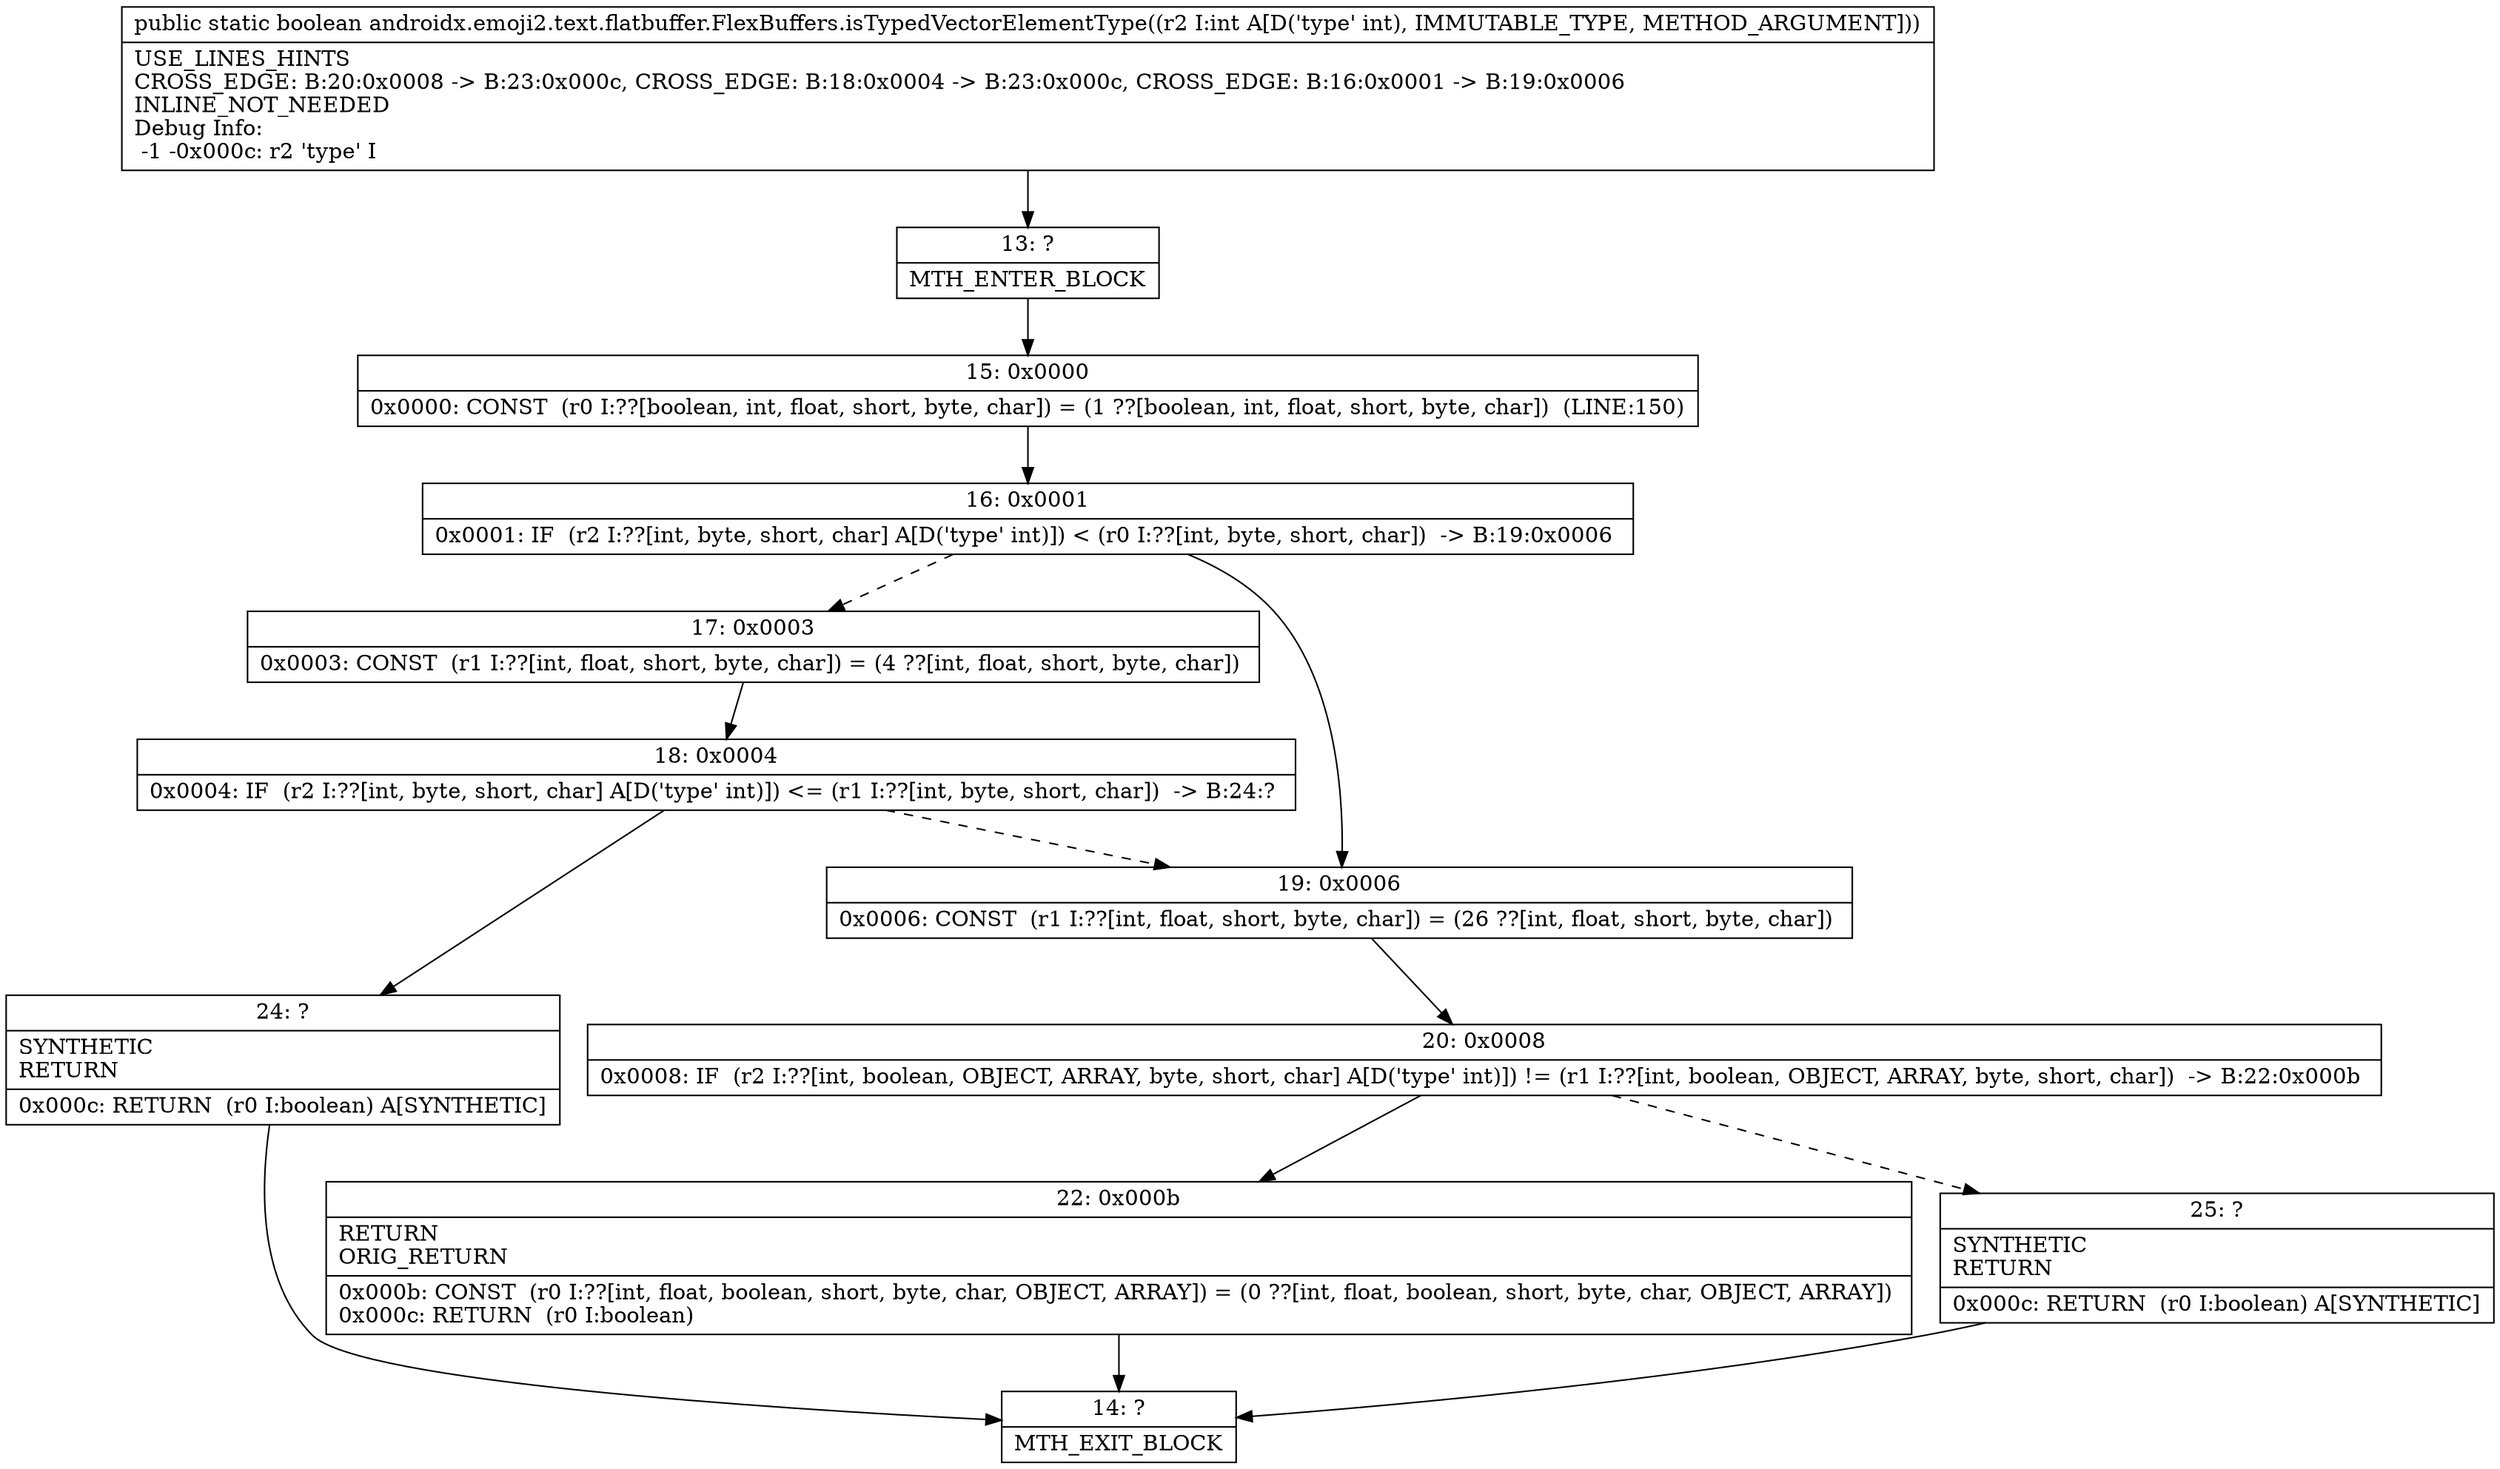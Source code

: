 digraph "CFG forandroidx.emoji2.text.flatbuffer.FlexBuffers.isTypedVectorElementType(I)Z" {
Node_13 [shape=record,label="{13\:\ ?|MTH_ENTER_BLOCK\l}"];
Node_15 [shape=record,label="{15\:\ 0x0000|0x0000: CONST  (r0 I:??[boolean, int, float, short, byte, char]) = (1 ??[boolean, int, float, short, byte, char])  (LINE:150)\l}"];
Node_16 [shape=record,label="{16\:\ 0x0001|0x0001: IF  (r2 I:??[int, byte, short, char] A[D('type' int)]) \< (r0 I:??[int, byte, short, char])  \-\> B:19:0x0006 \l}"];
Node_17 [shape=record,label="{17\:\ 0x0003|0x0003: CONST  (r1 I:??[int, float, short, byte, char]) = (4 ??[int, float, short, byte, char]) \l}"];
Node_18 [shape=record,label="{18\:\ 0x0004|0x0004: IF  (r2 I:??[int, byte, short, char] A[D('type' int)]) \<= (r1 I:??[int, byte, short, char])  \-\> B:24:? \l}"];
Node_24 [shape=record,label="{24\:\ ?|SYNTHETIC\lRETURN\l|0x000c: RETURN  (r0 I:boolean) A[SYNTHETIC]\l}"];
Node_14 [shape=record,label="{14\:\ ?|MTH_EXIT_BLOCK\l}"];
Node_19 [shape=record,label="{19\:\ 0x0006|0x0006: CONST  (r1 I:??[int, float, short, byte, char]) = (26 ??[int, float, short, byte, char]) \l}"];
Node_20 [shape=record,label="{20\:\ 0x0008|0x0008: IF  (r2 I:??[int, boolean, OBJECT, ARRAY, byte, short, char] A[D('type' int)]) != (r1 I:??[int, boolean, OBJECT, ARRAY, byte, short, char])  \-\> B:22:0x000b \l}"];
Node_22 [shape=record,label="{22\:\ 0x000b|RETURN\lORIG_RETURN\l|0x000b: CONST  (r0 I:??[int, float, boolean, short, byte, char, OBJECT, ARRAY]) = (0 ??[int, float, boolean, short, byte, char, OBJECT, ARRAY]) \l0x000c: RETURN  (r0 I:boolean) \l}"];
Node_25 [shape=record,label="{25\:\ ?|SYNTHETIC\lRETURN\l|0x000c: RETURN  (r0 I:boolean) A[SYNTHETIC]\l}"];
MethodNode[shape=record,label="{public static boolean androidx.emoji2.text.flatbuffer.FlexBuffers.isTypedVectorElementType((r2 I:int A[D('type' int), IMMUTABLE_TYPE, METHOD_ARGUMENT]))  | USE_LINES_HINTS\lCROSS_EDGE: B:20:0x0008 \-\> B:23:0x000c, CROSS_EDGE: B:18:0x0004 \-\> B:23:0x000c, CROSS_EDGE: B:16:0x0001 \-\> B:19:0x0006\lINLINE_NOT_NEEDED\lDebug Info:\l  \-1 \-0x000c: r2 'type' I\l}"];
MethodNode -> Node_13;Node_13 -> Node_15;
Node_15 -> Node_16;
Node_16 -> Node_17[style=dashed];
Node_16 -> Node_19;
Node_17 -> Node_18;
Node_18 -> Node_19[style=dashed];
Node_18 -> Node_24;
Node_24 -> Node_14;
Node_19 -> Node_20;
Node_20 -> Node_22;
Node_20 -> Node_25[style=dashed];
Node_22 -> Node_14;
Node_25 -> Node_14;
}

